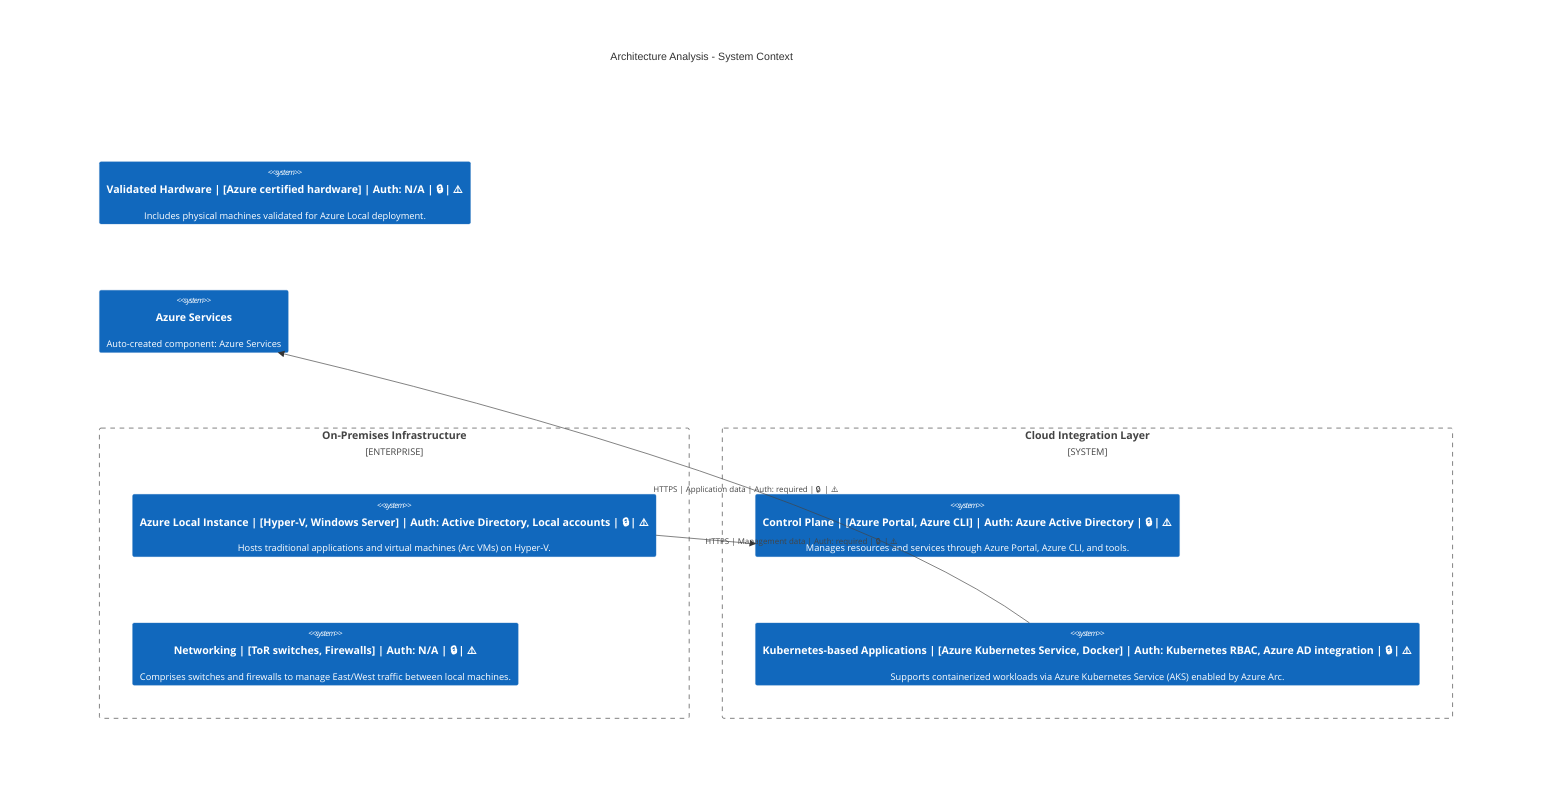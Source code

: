 C4Context
    title Architecture Analysis - System Context
    Enterprise_Boundary(tb_On_Premises_Infrastructure, "On-Premises Infrastructure") {
        System(Azure_Local_Instance, "Azure Local Instance | [Hyper-V, Windows Server] | Auth: Active Directory, Local accounts | 🔒 | ⚠️", "Hosts traditional applications and virtual machines (Arc VMs) on Hyper-V.")
        System(Networking, "Networking | [ToR switches, Firewalls] | Auth: N/A | 🔒 | ⚠️", "Comprises switches and firewalls to manage East/West traffic between local machines.")
    }
    System_Boundary(tb_Cloud_Integration_Layer, "Cloud Integration Layer") {
        System(Control_Plane, "Control Plane | [Azure Portal, Azure CLI] | Auth: Azure Active Directory | 🔒 | ⚠️", "Manages resources and services through Azure Portal, Azure CLI, and tools.")
        System(Kubernetes_based_Applications, "Kubernetes-based Applications | [Azure Kubernetes Service, Docker] | Auth: Kubernetes RBAC, Azure AD integration | 🔒 | ⚠️", "Supports containerized workloads via Azure Kubernetes Service (AKS) enabled by Azure Arc.")
    }
    System(Validated_Hardware, "Validated Hardware | [Azure certified hardware] | Auth: N/A | 🔒 | ⚠️", "Includes physical machines validated for Azure Local deployment.")
    System(Azure_Services, "Azure Services", "Auto-created component: Azure Services")

    Rel(Azure_Local_Instance, Control_Plane, "HTTPS | Management data | Auth: required | 🔒 | ⚠️")
    Rel(Kubernetes_based_Applications, Azure_Services, "HTTPS | Application data | Auth: required | 🔒 | ⚠️")